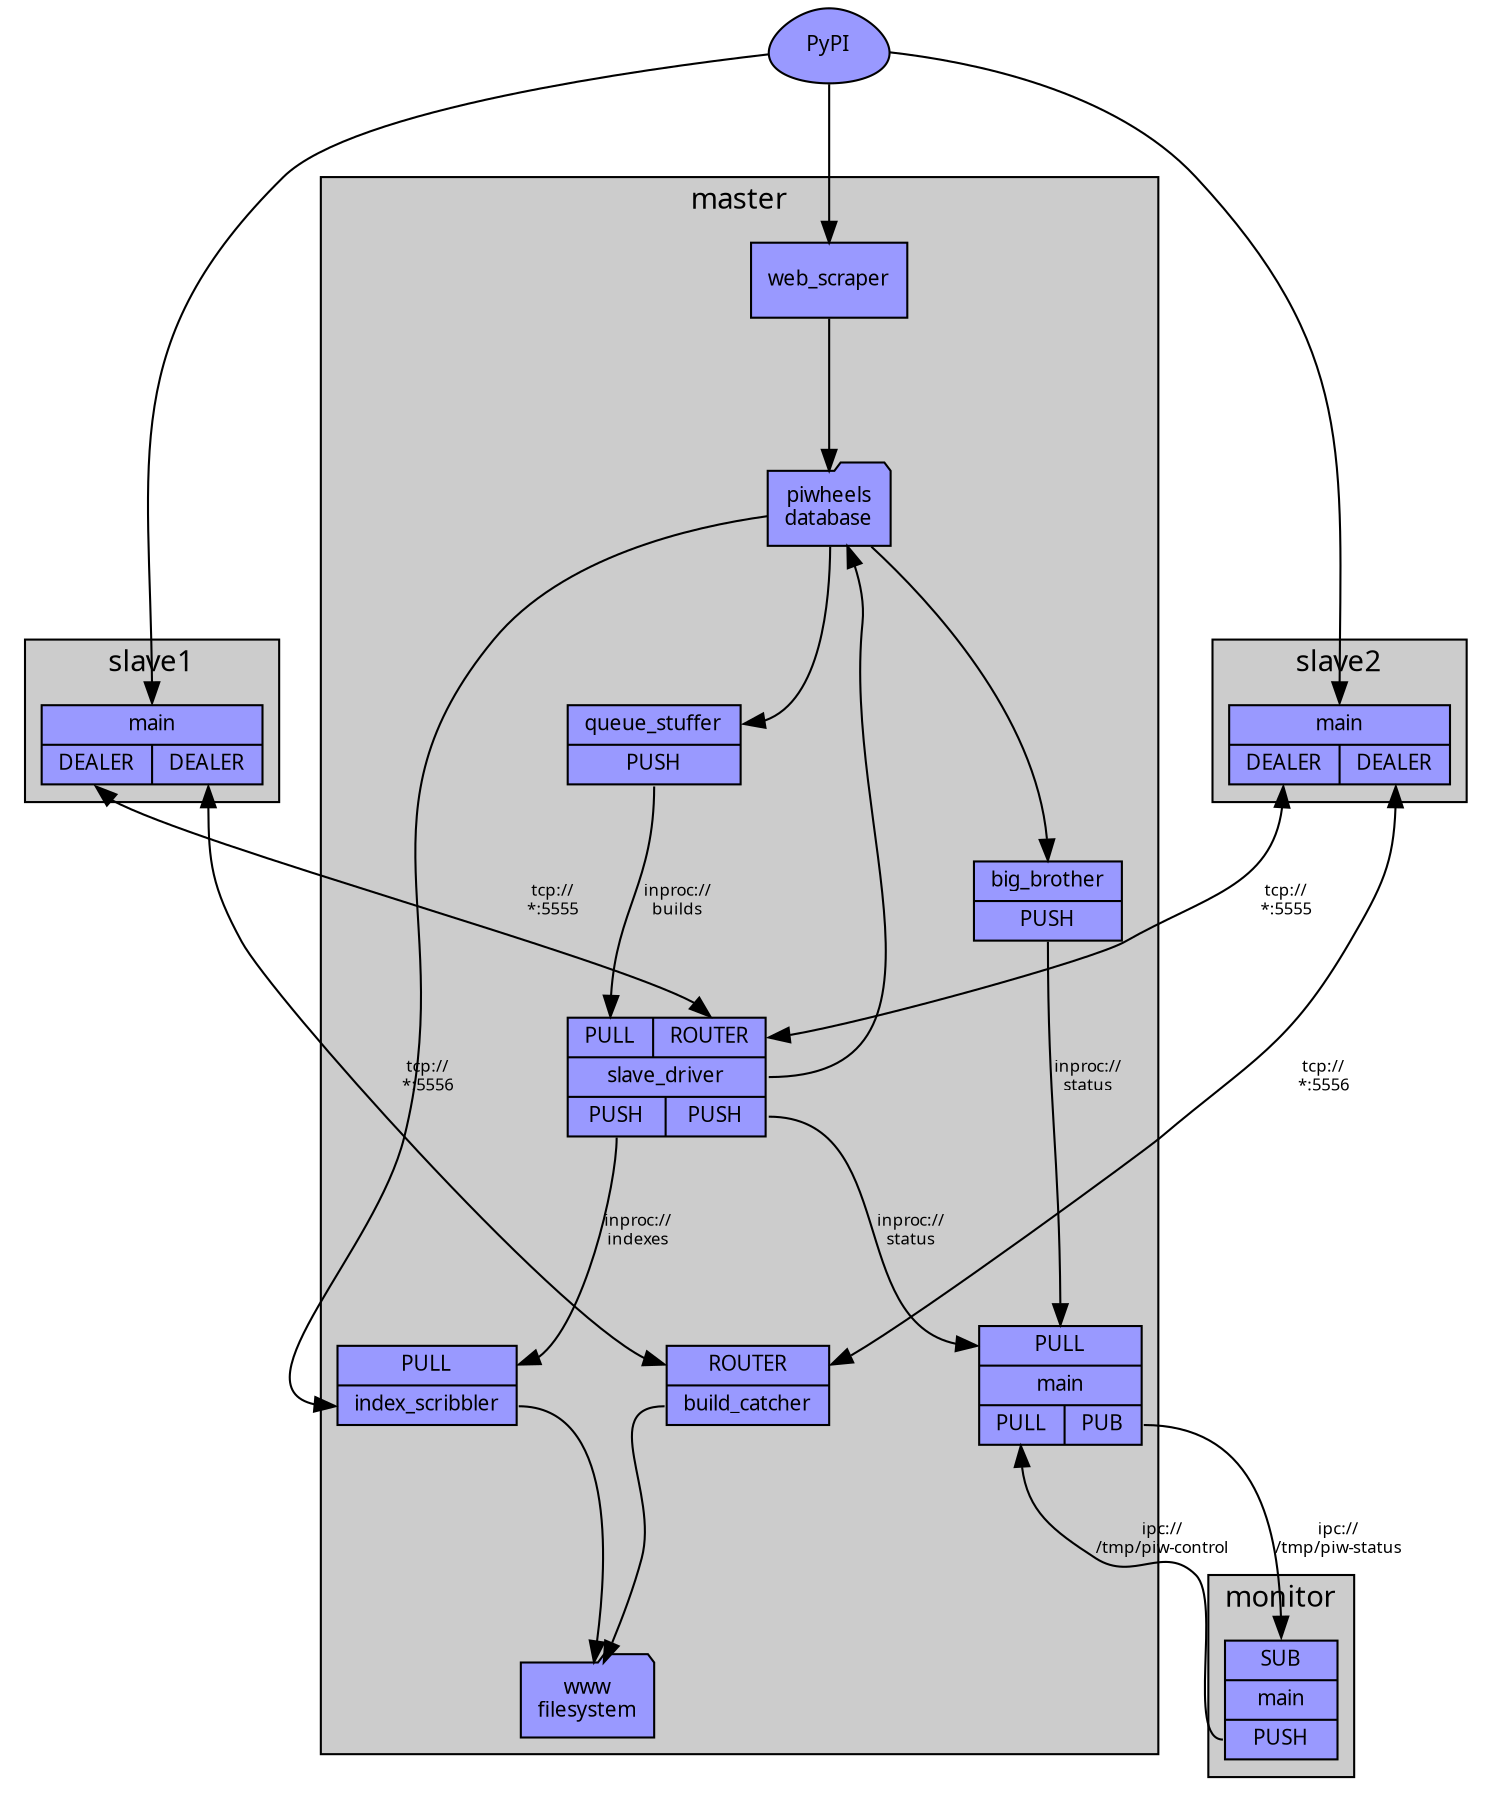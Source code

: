 digraph piwheels {
    graph [nodesep=1, ranksep=1, style=filled, fontname=Sans, fontsize=14, fillcolor="#cccccc"];
    node [shape=record, fontname=Sans, fontsize=10, style=filled, fillcolor="#9999ff", penwidth=1];
    edge [fontname=Sans, fontsize=8];

    pypi [label="PyPI", shape=egg];

    subgraph cluster_master {
        graph [label="master"];

        main [label="{{<int_status>PULL}|main|{<control>PULL|<ext_status>PUB}}"];
        web_scraper [label="<t>web_scraper"];
        queue_stuffer [label="{<t>queue_stuffer|<builds>PUSH}"];
        big_brother [label="{<t>big_brother|<int_status>PUSH}"];
        slave_driver [label="{{<builds>PULL|<slaves>ROUTER}|<t>slave_driver|{<indexes>PUSH|<int_status>PUSH}}"];
        build_catcher [label="{<slaves>ROUTER|<t>build_catcher}"];
        index_scribbler [label="{<indexes>PULL|<t>index_scribbler}"];

        big_brother:int_status->main:int_status [label="inproc://\nstatus"];
        slave_driver:int_status->main:int_status [label="inproc://\nstatus"];
        queue_stuffer:builds->slave_driver:builds [label="inproc://\nbuilds"];
        slave_driver:indexes->index_scribbler:indexes [label="inproc://\nindexes"];

        db [label="piwheels\ndatabase", shape=folder];
        fs [label="www\nfilesystem", shape=folder];

        web_scraper:t->db;
        db->queue_stuffer:t;
        db->big_brother:t;
        slave_driver:t->db;
        db->index_scribbler:t;

        index_scribbler:t->fs;
        build_catcher:t->fs;
    }

    subgraph cluster_monitor {
        graph [label="monitor"];
        monitor [label="{<status>SUB|<t>main|<control>PUSH}"];
    }

    subgraph cluster_slave1 {
        graph [label="slave1"];
        slave1 [label="{<t>main|{<builds>DEALER|<files>DEALER}}"];
    }

    subgraph cluster_slave2 {
        graph [label="slave2"];
        slave2 [label="{<t>main|{<builds>DEALER|<files>DEALER}}"];
    }

    pypi->web_scraper:t;
    pypi->slave1:t;
    pypi->slave2:t;
    slave1:builds->slave_driver:slaves [dir=both, label="tcp://\n*:5555"];
    slave2:builds->slave_driver:slaves [dir=both, label="tcp://\n*:5555"];
    slave1:files->build_catcher:slaves [dir=both, label="tcp://\n*:5556"];
    slave2:files->build_catcher:slaves [dir=both, label="tcp://\n*:5556"];
    main:ext_status->monitor:status [label="ipc://\n/tmp/piw-status"];
    monitor:control->main:control [label="ipc://\n/tmp/piw-control"];
}
